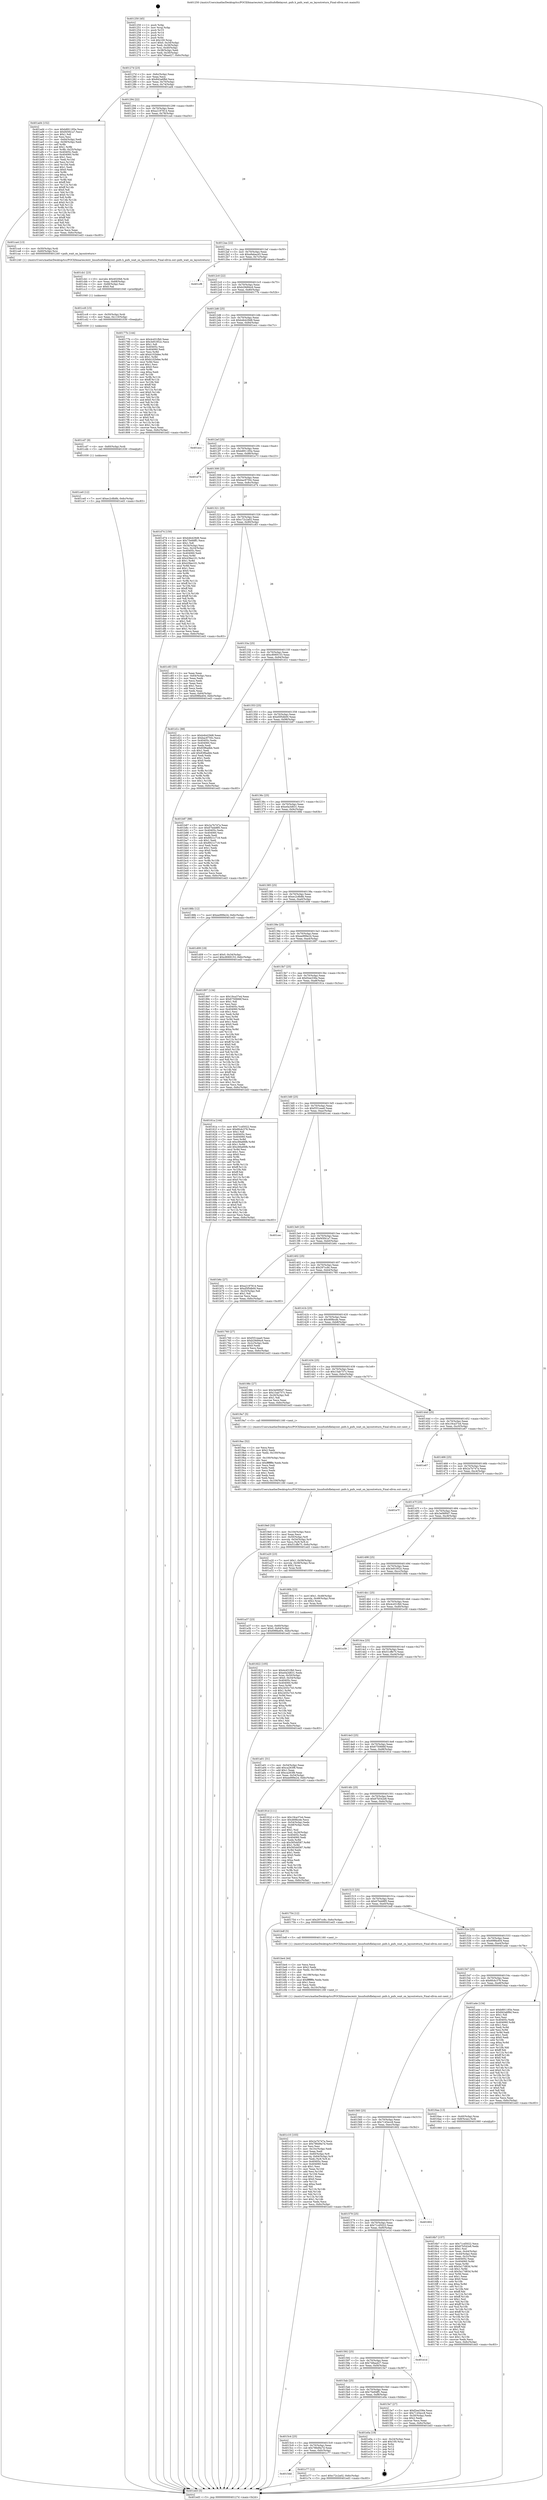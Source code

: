 digraph "0x401250" {
  label = "0x401250 (/mnt/c/Users/mathe/Desktop/tcc/POCII/binaries/extr_linuxfsnfsfilelayout..pnfs.h_pnfs_wait_on_layoutreturn_Final-ollvm.out::main(0))"
  labelloc = "t"
  node[shape=record]

  Entry [label="",width=0.3,height=0.3,shape=circle,fillcolor=black,style=filled]
  "0x40127d" [label="{
     0x40127d [23]\l
     | [instrs]\l
     &nbsp;&nbsp;0x40127d \<+3\>: mov -0x6c(%rbp),%eax\l
     &nbsp;&nbsp;0x401280 \<+2\>: mov %eax,%ecx\l
     &nbsp;&nbsp;0x401282 \<+6\>: sub $0x842a6f8d,%ecx\l
     &nbsp;&nbsp;0x401288 \<+3\>: mov %eax,-0x70(%rbp)\l
     &nbsp;&nbsp;0x40128b \<+3\>: mov %ecx,-0x74(%rbp)\l
     &nbsp;&nbsp;0x40128e \<+6\>: je 0000000000401ad4 \<main+0x884\>\l
  }"]
  "0x401ad4" [label="{
     0x401ad4 [152]\l
     | [instrs]\l
     &nbsp;&nbsp;0x401ad4 \<+5\>: mov $0xb891185e,%eax\l
     &nbsp;&nbsp;0x401ad9 \<+5\>: mov $0xf45f41a7,%ecx\l
     &nbsp;&nbsp;0x401ade \<+2\>: mov $0x1,%dl\l
     &nbsp;&nbsp;0x401ae0 \<+2\>: xor %esi,%esi\l
     &nbsp;&nbsp;0x401ae2 \<+3\>: mov -0x64(%rbp),%edi\l
     &nbsp;&nbsp;0x401ae5 \<+3\>: cmp -0x58(%rbp),%edi\l
     &nbsp;&nbsp;0x401ae8 \<+4\>: setl %r8b\l
     &nbsp;&nbsp;0x401aec \<+4\>: and $0x1,%r8b\l
     &nbsp;&nbsp;0x401af0 \<+4\>: mov %r8b,-0x25(%rbp)\l
     &nbsp;&nbsp;0x401af4 \<+7\>: mov 0x40405c,%edi\l
     &nbsp;&nbsp;0x401afb \<+8\>: mov 0x404060,%r9d\l
     &nbsp;&nbsp;0x401b03 \<+3\>: sub $0x1,%esi\l
     &nbsp;&nbsp;0x401b06 \<+3\>: mov %edi,%r10d\l
     &nbsp;&nbsp;0x401b09 \<+3\>: add %esi,%r10d\l
     &nbsp;&nbsp;0x401b0c \<+4\>: imul %r10d,%edi\l
     &nbsp;&nbsp;0x401b10 \<+3\>: and $0x1,%edi\l
     &nbsp;&nbsp;0x401b13 \<+3\>: cmp $0x0,%edi\l
     &nbsp;&nbsp;0x401b16 \<+4\>: sete %r8b\l
     &nbsp;&nbsp;0x401b1a \<+4\>: cmp $0xa,%r9d\l
     &nbsp;&nbsp;0x401b1e \<+4\>: setl %r11b\l
     &nbsp;&nbsp;0x401b22 \<+3\>: mov %r8b,%bl\l
     &nbsp;&nbsp;0x401b25 \<+3\>: xor $0xff,%bl\l
     &nbsp;&nbsp;0x401b28 \<+3\>: mov %r11b,%r14b\l
     &nbsp;&nbsp;0x401b2b \<+4\>: xor $0xff,%r14b\l
     &nbsp;&nbsp;0x401b2f \<+3\>: xor $0x0,%dl\l
     &nbsp;&nbsp;0x401b32 \<+3\>: mov %bl,%r15b\l
     &nbsp;&nbsp;0x401b35 \<+4\>: and $0x0,%r15b\l
     &nbsp;&nbsp;0x401b39 \<+3\>: and %dl,%r8b\l
     &nbsp;&nbsp;0x401b3c \<+3\>: mov %r14b,%r12b\l
     &nbsp;&nbsp;0x401b3f \<+4\>: and $0x0,%r12b\l
     &nbsp;&nbsp;0x401b43 \<+3\>: and %dl,%r11b\l
     &nbsp;&nbsp;0x401b46 \<+3\>: or %r8b,%r15b\l
     &nbsp;&nbsp;0x401b49 \<+3\>: or %r11b,%r12b\l
     &nbsp;&nbsp;0x401b4c \<+3\>: xor %r12b,%r15b\l
     &nbsp;&nbsp;0x401b4f \<+3\>: or %r14b,%bl\l
     &nbsp;&nbsp;0x401b52 \<+3\>: xor $0xff,%bl\l
     &nbsp;&nbsp;0x401b55 \<+3\>: or $0x0,%dl\l
     &nbsp;&nbsp;0x401b58 \<+2\>: and %dl,%bl\l
     &nbsp;&nbsp;0x401b5a \<+3\>: or %bl,%r15b\l
     &nbsp;&nbsp;0x401b5d \<+4\>: test $0x1,%r15b\l
     &nbsp;&nbsp;0x401b61 \<+3\>: cmovne %ecx,%eax\l
     &nbsp;&nbsp;0x401b64 \<+3\>: mov %eax,-0x6c(%rbp)\l
     &nbsp;&nbsp;0x401b67 \<+5\>: jmp 0000000000401ed3 \<main+0xc83\>\l
  }"]
  "0x401294" [label="{
     0x401294 [22]\l
     | [instrs]\l
     &nbsp;&nbsp;0x401294 \<+5\>: jmp 0000000000401299 \<main+0x49\>\l
     &nbsp;&nbsp;0x401299 \<+3\>: mov -0x70(%rbp),%eax\l
     &nbsp;&nbsp;0x40129c \<+5\>: sub $0xa2197814,%eax\l
     &nbsp;&nbsp;0x4012a1 \<+3\>: mov %eax,-0x78(%rbp)\l
     &nbsp;&nbsp;0x4012a4 \<+6\>: je 0000000000401ca4 \<main+0xa54\>\l
  }"]
  Exit [label="",width=0.3,height=0.3,shape=circle,fillcolor=black,style=filled,peripheries=2]
  "0x401ca4" [label="{
     0x401ca4 [13]\l
     | [instrs]\l
     &nbsp;&nbsp;0x401ca4 \<+4\>: mov -0x50(%rbp),%rdi\l
     &nbsp;&nbsp;0x401ca8 \<+4\>: mov -0x60(%rbp),%rsi\l
     &nbsp;&nbsp;0x401cac \<+5\>: call 0000000000401240 \<pnfs_wait_on_layoutreturn\>\l
     | [calls]\l
     &nbsp;&nbsp;0x401240 \{1\} (/mnt/c/Users/mathe/Desktop/tcc/POCII/binaries/extr_linuxfsnfsfilelayout..pnfs.h_pnfs_wait_on_layoutreturn_Final-ollvm.out::pnfs_wait_on_layoutreturn)\l
  }"]
  "0x4012aa" [label="{
     0x4012aa [22]\l
     | [instrs]\l
     &nbsp;&nbsp;0x4012aa \<+5\>: jmp 00000000004012af \<main+0x5f\>\l
     &nbsp;&nbsp;0x4012af \<+3\>: mov -0x70(%rbp),%eax\l
     &nbsp;&nbsp;0x4012b2 \<+5\>: sub $0xa9abacd3,%eax\l
     &nbsp;&nbsp;0x4012b7 \<+3\>: mov %eax,-0x7c(%rbp)\l
     &nbsp;&nbsp;0x4012ba \<+6\>: je 0000000000401cf8 \<main+0xaa8\>\l
  }"]
  "0x401ce0" [label="{
     0x401ce0 [12]\l
     | [instrs]\l
     &nbsp;&nbsp;0x401ce0 \<+7\>: movl $0xec2c8b8b,-0x6c(%rbp)\l
     &nbsp;&nbsp;0x401ce7 \<+5\>: jmp 0000000000401ed3 \<main+0xc83\>\l
  }"]
  "0x401cf8" [label="{
     0x401cf8\l
  }", style=dashed]
  "0x4012c0" [label="{
     0x4012c0 [22]\l
     | [instrs]\l
     &nbsp;&nbsp;0x4012c0 \<+5\>: jmp 00000000004012c5 \<main+0x75\>\l
     &nbsp;&nbsp;0x4012c5 \<+3\>: mov -0x70(%rbp),%eax\l
     &nbsp;&nbsp;0x4012c8 \<+5\>: sub $0xb29d94c6,%eax\l
     &nbsp;&nbsp;0x4012cd \<+3\>: mov %eax,-0x80(%rbp)\l
     &nbsp;&nbsp;0x4012d0 \<+6\>: je 000000000040177b \<main+0x52b\>\l
  }"]
  "0x401cd7" [label="{
     0x401cd7 [9]\l
     | [instrs]\l
     &nbsp;&nbsp;0x401cd7 \<+4\>: mov -0x60(%rbp),%rdi\l
     &nbsp;&nbsp;0x401cdb \<+5\>: call 0000000000401030 \<free@plt\>\l
     | [calls]\l
     &nbsp;&nbsp;0x401030 \{1\} (unknown)\l
  }"]
  "0x40177b" [label="{
     0x40177b [144]\l
     | [instrs]\l
     &nbsp;&nbsp;0x40177b \<+5\>: mov $0x4cd31fb0,%eax\l
     &nbsp;&nbsp;0x401780 \<+5\>: mov $0x3e91952c,%ecx\l
     &nbsp;&nbsp;0x401785 \<+2\>: mov $0x1,%dl\l
     &nbsp;&nbsp;0x401787 \<+7\>: mov 0x40405c,%esi\l
     &nbsp;&nbsp;0x40178e \<+7\>: mov 0x404060,%edi\l
     &nbsp;&nbsp;0x401795 \<+3\>: mov %esi,%r8d\l
     &nbsp;&nbsp;0x401798 \<+7\>: add $0xb102bfee,%r8d\l
     &nbsp;&nbsp;0x40179f \<+4\>: sub $0x1,%r8d\l
     &nbsp;&nbsp;0x4017a3 \<+7\>: sub $0xb102bfee,%r8d\l
     &nbsp;&nbsp;0x4017aa \<+4\>: imul %r8d,%esi\l
     &nbsp;&nbsp;0x4017ae \<+3\>: and $0x1,%esi\l
     &nbsp;&nbsp;0x4017b1 \<+3\>: cmp $0x0,%esi\l
     &nbsp;&nbsp;0x4017b4 \<+4\>: sete %r9b\l
     &nbsp;&nbsp;0x4017b8 \<+3\>: cmp $0xa,%edi\l
     &nbsp;&nbsp;0x4017bb \<+4\>: setl %r10b\l
     &nbsp;&nbsp;0x4017bf \<+3\>: mov %r9b,%r11b\l
     &nbsp;&nbsp;0x4017c2 \<+4\>: xor $0xff,%r11b\l
     &nbsp;&nbsp;0x4017c6 \<+3\>: mov %r10b,%bl\l
     &nbsp;&nbsp;0x4017c9 \<+3\>: xor $0xff,%bl\l
     &nbsp;&nbsp;0x4017cc \<+3\>: xor $0x0,%dl\l
     &nbsp;&nbsp;0x4017cf \<+3\>: mov %r11b,%r14b\l
     &nbsp;&nbsp;0x4017d2 \<+4\>: and $0x0,%r14b\l
     &nbsp;&nbsp;0x4017d6 \<+3\>: and %dl,%r9b\l
     &nbsp;&nbsp;0x4017d9 \<+3\>: mov %bl,%r15b\l
     &nbsp;&nbsp;0x4017dc \<+4\>: and $0x0,%r15b\l
     &nbsp;&nbsp;0x4017e0 \<+3\>: and %dl,%r10b\l
     &nbsp;&nbsp;0x4017e3 \<+3\>: or %r9b,%r14b\l
     &nbsp;&nbsp;0x4017e6 \<+3\>: or %r10b,%r15b\l
     &nbsp;&nbsp;0x4017e9 \<+3\>: xor %r15b,%r14b\l
     &nbsp;&nbsp;0x4017ec \<+3\>: or %bl,%r11b\l
     &nbsp;&nbsp;0x4017ef \<+4\>: xor $0xff,%r11b\l
     &nbsp;&nbsp;0x4017f3 \<+3\>: or $0x0,%dl\l
     &nbsp;&nbsp;0x4017f6 \<+3\>: and %dl,%r11b\l
     &nbsp;&nbsp;0x4017f9 \<+3\>: or %r11b,%r14b\l
     &nbsp;&nbsp;0x4017fc \<+4\>: test $0x1,%r14b\l
     &nbsp;&nbsp;0x401800 \<+3\>: cmovne %ecx,%eax\l
     &nbsp;&nbsp;0x401803 \<+3\>: mov %eax,-0x6c(%rbp)\l
     &nbsp;&nbsp;0x401806 \<+5\>: jmp 0000000000401ed3 \<main+0xc83\>\l
  }"]
  "0x4012d6" [label="{
     0x4012d6 [25]\l
     | [instrs]\l
     &nbsp;&nbsp;0x4012d6 \<+5\>: jmp 00000000004012db \<main+0x8b\>\l
     &nbsp;&nbsp;0x4012db \<+3\>: mov -0x70(%rbp),%eax\l
     &nbsp;&nbsp;0x4012de \<+5\>: sub $0xb4b429d8,%eax\l
     &nbsp;&nbsp;0x4012e3 \<+6\>: mov %eax,-0x84(%rbp)\l
     &nbsp;&nbsp;0x4012e9 \<+6\>: je 0000000000401ecc \<main+0xc7c\>\l
  }"]
  "0x401cc8" [label="{
     0x401cc8 [15]\l
     | [instrs]\l
     &nbsp;&nbsp;0x401cc8 \<+4\>: mov -0x50(%rbp),%rdi\l
     &nbsp;&nbsp;0x401ccc \<+6\>: mov %eax,-0x110(%rbp)\l
     &nbsp;&nbsp;0x401cd2 \<+5\>: call 0000000000401030 \<free@plt\>\l
     | [calls]\l
     &nbsp;&nbsp;0x401030 \{1\} (unknown)\l
  }"]
  "0x401ecc" [label="{
     0x401ecc\l
  }", style=dashed]
  "0x4012ef" [label="{
     0x4012ef [25]\l
     | [instrs]\l
     &nbsp;&nbsp;0x4012ef \<+5\>: jmp 00000000004012f4 \<main+0xa4\>\l
     &nbsp;&nbsp;0x4012f4 \<+3\>: mov -0x70(%rbp),%eax\l
     &nbsp;&nbsp;0x4012f7 \<+5\>: sub $0xb891185e,%eax\l
     &nbsp;&nbsp;0x4012fc \<+6\>: mov %eax,-0x88(%rbp)\l
     &nbsp;&nbsp;0x401302 \<+6\>: je 0000000000401e73 \<main+0xc23\>\l
  }"]
  "0x401cb1" [label="{
     0x401cb1 [23]\l
     | [instrs]\l
     &nbsp;&nbsp;0x401cb1 \<+10\>: movabs $0x4020b6,%rdi\l
     &nbsp;&nbsp;0x401cbb \<+3\>: mov %eax,-0x68(%rbp)\l
     &nbsp;&nbsp;0x401cbe \<+3\>: mov -0x68(%rbp),%esi\l
     &nbsp;&nbsp;0x401cc1 \<+2\>: mov $0x0,%al\l
     &nbsp;&nbsp;0x401cc3 \<+5\>: call 0000000000401040 \<printf@plt\>\l
     | [calls]\l
     &nbsp;&nbsp;0x401040 \{1\} (unknown)\l
  }"]
  "0x401e73" [label="{
     0x401e73\l
  }", style=dashed]
  "0x401308" [label="{
     0x401308 [25]\l
     | [instrs]\l
     &nbsp;&nbsp;0x401308 \<+5\>: jmp 000000000040130d \<main+0xbd\>\l
     &nbsp;&nbsp;0x40130d \<+3\>: mov -0x70(%rbp),%eax\l
     &nbsp;&nbsp;0x401310 \<+5\>: sub $0xbac9750c,%eax\l
     &nbsp;&nbsp;0x401315 \<+6\>: mov %eax,-0x8c(%rbp)\l
     &nbsp;&nbsp;0x40131b \<+6\>: je 0000000000401d74 \<main+0xb24\>\l
  }"]
  "0x4015dd" [label="{
     0x4015dd\l
  }", style=dashed]
  "0x401d74" [label="{
     0x401d74 [150]\l
     | [instrs]\l
     &nbsp;&nbsp;0x401d74 \<+5\>: mov $0xb4b429d8,%eax\l
     &nbsp;&nbsp;0x401d79 \<+5\>: mov $0x75e94ff1,%ecx\l
     &nbsp;&nbsp;0x401d7e \<+2\>: mov $0x1,%dl\l
     &nbsp;&nbsp;0x401d80 \<+3\>: mov -0x34(%rbp),%esi\l
     &nbsp;&nbsp;0x401d83 \<+3\>: mov %esi,-0x24(%rbp)\l
     &nbsp;&nbsp;0x401d86 \<+7\>: mov 0x40405c,%esi\l
     &nbsp;&nbsp;0x401d8d \<+7\>: mov 0x404060,%edi\l
     &nbsp;&nbsp;0x401d94 \<+3\>: mov %esi,%r8d\l
     &nbsp;&nbsp;0x401d97 \<+7\>: add $0x43fee101,%r8d\l
     &nbsp;&nbsp;0x401d9e \<+4\>: sub $0x1,%r8d\l
     &nbsp;&nbsp;0x401da2 \<+7\>: sub $0x43fee101,%r8d\l
     &nbsp;&nbsp;0x401da9 \<+4\>: imul %r8d,%esi\l
     &nbsp;&nbsp;0x401dad \<+3\>: and $0x1,%esi\l
     &nbsp;&nbsp;0x401db0 \<+3\>: cmp $0x0,%esi\l
     &nbsp;&nbsp;0x401db3 \<+4\>: sete %r9b\l
     &nbsp;&nbsp;0x401db7 \<+3\>: cmp $0xa,%edi\l
     &nbsp;&nbsp;0x401dba \<+4\>: setl %r10b\l
     &nbsp;&nbsp;0x401dbe \<+3\>: mov %r9b,%r11b\l
     &nbsp;&nbsp;0x401dc1 \<+4\>: xor $0xff,%r11b\l
     &nbsp;&nbsp;0x401dc5 \<+3\>: mov %r10b,%bl\l
     &nbsp;&nbsp;0x401dc8 \<+3\>: xor $0xff,%bl\l
     &nbsp;&nbsp;0x401dcb \<+3\>: xor $0x1,%dl\l
     &nbsp;&nbsp;0x401dce \<+3\>: mov %r11b,%r14b\l
     &nbsp;&nbsp;0x401dd1 \<+4\>: and $0xff,%r14b\l
     &nbsp;&nbsp;0x401dd5 \<+3\>: and %dl,%r9b\l
     &nbsp;&nbsp;0x401dd8 \<+3\>: mov %bl,%r15b\l
     &nbsp;&nbsp;0x401ddb \<+4\>: and $0xff,%r15b\l
     &nbsp;&nbsp;0x401ddf \<+3\>: and %dl,%r10b\l
     &nbsp;&nbsp;0x401de2 \<+3\>: or %r9b,%r14b\l
     &nbsp;&nbsp;0x401de5 \<+3\>: or %r10b,%r15b\l
     &nbsp;&nbsp;0x401de8 \<+3\>: xor %r15b,%r14b\l
     &nbsp;&nbsp;0x401deb \<+3\>: or %bl,%r11b\l
     &nbsp;&nbsp;0x401dee \<+4\>: xor $0xff,%r11b\l
     &nbsp;&nbsp;0x401df2 \<+3\>: or $0x1,%dl\l
     &nbsp;&nbsp;0x401df5 \<+3\>: and %dl,%r11b\l
     &nbsp;&nbsp;0x401df8 \<+3\>: or %r11b,%r14b\l
     &nbsp;&nbsp;0x401dfb \<+4\>: test $0x1,%r14b\l
     &nbsp;&nbsp;0x401dff \<+3\>: cmovne %ecx,%eax\l
     &nbsp;&nbsp;0x401e02 \<+3\>: mov %eax,-0x6c(%rbp)\l
     &nbsp;&nbsp;0x401e05 \<+5\>: jmp 0000000000401ed3 \<main+0xc83\>\l
  }"]
  "0x401321" [label="{
     0x401321 [25]\l
     | [instrs]\l
     &nbsp;&nbsp;0x401321 \<+5\>: jmp 0000000000401326 \<main+0xd6\>\l
     &nbsp;&nbsp;0x401326 \<+3\>: mov -0x70(%rbp),%eax\l
     &nbsp;&nbsp;0x401329 \<+5\>: sub $0xc72c2a02,%eax\l
     &nbsp;&nbsp;0x40132e \<+6\>: mov %eax,-0x90(%rbp)\l
     &nbsp;&nbsp;0x401334 \<+6\>: je 0000000000401c83 \<main+0xa33\>\l
  }"]
  "0x401c77" [label="{
     0x401c77 [12]\l
     | [instrs]\l
     &nbsp;&nbsp;0x401c77 \<+7\>: movl $0xc72c2a02,-0x6c(%rbp)\l
     &nbsp;&nbsp;0x401c7e \<+5\>: jmp 0000000000401ed3 \<main+0xc83\>\l
  }"]
  "0x401c83" [label="{
     0x401c83 [33]\l
     | [instrs]\l
     &nbsp;&nbsp;0x401c83 \<+2\>: xor %eax,%eax\l
     &nbsp;&nbsp;0x401c85 \<+3\>: mov -0x64(%rbp),%ecx\l
     &nbsp;&nbsp;0x401c88 \<+2\>: mov %eax,%edx\l
     &nbsp;&nbsp;0x401c8a \<+2\>: sub %ecx,%edx\l
     &nbsp;&nbsp;0x401c8c \<+2\>: mov %eax,%ecx\l
     &nbsp;&nbsp;0x401c8e \<+3\>: sub $0x1,%ecx\l
     &nbsp;&nbsp;0x401c91 \<+2\>: add %ecx,%edx\l
     &nbsp;&nbsp;0x401c93 \<+2\>: sub %edx,%eax\l
     &nbsp;&nbsp;0x401c95 \<+3\>: mov %eax,-0x64(%rbp)\l
     &nbsp;&nbsp;0x401c98 \<+7\>: movl $0x698fa404,-0x6c(%rbp)\l
     &nbsp;&nbsp;0x401c9f \<+5\>: jmp 0000000000401ed3 \<main+0xc83\>\l
  }"]
  "0x40133a" [label="{
     0x40133a [25]\l
     | [instrs]\l
     &nbsp;&nbsp;0x40133a \<+5\>: jmp 000000000040133f \<main+0xef\>\l
     &nbsp;&nbsp;0x40133f \<+3\>: mov -0x70(%rbp),%eax\l
     &nbsp;&nbsp;0x401342 \<+5\>: sub $0xc8069153,%eax\l
     &nbsp;&nbsp;0x401347 \<+6\>: mov %eax,-0x94(%rbp)\l
     &nbsp;&nbsp;0x40134d \<+6\>: je 0000000000401d1c \<main+0xacc\>\l
  }"]
  "0x4015c4" [label="{
     0x4015c4 [25]\l
     | [instrs]\l
     &nbsp;&nbsp;0x4015c4 \<+5\>: jmp 00000000004015c9 \<main+0x379\>\l
     &nbsp;&nbsp;0x4015c9 \<+3\>: mov -0x70(%rbp),%eax\l
     &nbsp;&nbsp;0x4015cc \<+5\>: sub $0x786d9a7d,%eax\l
     &nbsp;&nbsp;0x4015d1 \<+6\>: mov %eax,-0xfc(%rbp)\l
     &nbsp;&nbsp;0x4015d7 \<+6\>: je 0000000000401c77 \<main+0xa27\>\l
  }"]
  "0x401d1c" [label="{
     0x401d1c [88]\l
     | [instrs]\l
     &nbsp;&nbsp;0x401d1c \<+5\>: mov $0xb4b429d8,%eax\l
     &nbsp;&nbsp;0x401d21 \<+5\>: mov $0xbac9750c,%ecx\l
     &nbsp;&nbsp;0x401d26 \<+7\>: mov 0x40405c,%edx\l
     &nbsp;&nbsp;0x401d2d \<+7\>: mov 0x404060,%esi\l
     &nbsp;&nbsp;0x401d34 \<+2\>: mov %edx,%edi\l
     &nbsp;&nbsp;0x401d36 \<+6\>: sub $0x83f6adbb,%edi\l
     &nbsp;&nbsp;0x401d3c \<+3\>: sub $0x1,%edi\l
     &nbsp;&nbsp;0x401d3f \<+6\>: add $0x83f6adbb,%edi\l
     &nbsp;&nbsp;0x401d45 \<+3\>: imul %edi,%edx\l
     &nbsp;&nbsp;0x401d48 \<+3\>: and $0x1,%edx\l
     &nbsp;&nbsp;0x401d4b \<+3\>: cmp $0x0,%edx\l
     &nbsp;&nbsp;0x401d4e \<+4\>: sete %r8b\l
     &nbsp;&nbsp;0x401d52 \<+3\>: cmp $0xa,%esi\l
     &nbsp;&nbsp;0x401d55 \<+4\>: setl %r9b\l
     &nbsp;&nbsp;0x401d59 \<+3\>: mov %r8b,%r10b\l
     &nbsp;&nbsp;0x401d5c \<+3\>: and %r9b,%r10b\l
     &nbsp;&nbsp;0x401d5f \<+3\>: xor %r9b,%r8b\l
     &nbsp;&nbsp;0x401d62 \<+3\>: or %r8b,%r10b\l
     &nbsp;&nbsp;0x401d65 \<+4\>: test $0x1,%r10b\l
     &nbsp;&nbsp;0x401d69 \<+3\>: cmovne %ecx,%eax\l
     &nbsp;&nbsp;0x401d6c \<+3\>: mov %eax,-0x6c(%rbp)\l
     &nbsp;&nbsp;0x401d6f \<+5\>: jmp 0000000000401ed3 \<main+0xc83\>\l
  }"]
  "0x401353" [label="{
     0x401353 [25]\l
     | [instrs]\l
     &nbsp;&nbsp;0x401353 \<+5\>: jmp 0000000000401358 \<main+0x108\>\l
     &nbsp;&nbsp;0x401358 \<+3\>: mov -0x70(%rbp),%eax\l
     &nbsp;&nbsp;0x40135b \<+5\>: sub $0xd5f5db00,%eax\l
     &nbsp;&nbsp;0x401360 \<+6\>: mov %eax,-0x98(%rbp)\l
     &nbsp;&nbsp;0x401366 \<+6\>: je 0000000000401b87 \<main+0x937\>\l
  }"]
  "0x401e0a" [label="{
     0x401e0a [19]\l
     | [instrs]\l
     &nbsp;&nbsp;0x401e0a \<+3\>: mov -0x24(%rbp),%eax\l
     &nbsp;&nbsp;0x401e0d \<+7\>: add $0x100,%rsp\l
     &nbsp;&nbsp;0x401e14 \<+1\>: pop %rbx\l
     &nbsp;&nbsp;0x401e15 \<+2\>: pop %r12\l
     &nbsp;&nbsp;0x401e17 \<+2\>: pop %r14\l
     &nbsp;&nbsp;0x401e19 \<+2\>: pop %r15\l
     &nbsp;&nbsp;0x401e1b \<+1\>: pop %rbp\l
     &nbsp;&nbsp;0x401e1c \<+1\>: ret\l
  }"]
  "0x401b87" [label="{
     0x401b87 [88]\l
     | [instrs]\l
     &nbsp;&nbsp;0x401b87 \<+5\>: mov $0x2a7b747a,%eax\l
     &nbsp;&nbsp;0x401b8c \<+5\>: mov $0x67bdd8f5,%ecx\l
     &nbsp;&nbsp;0x401b91 \<+7\>: mov 0x40405c,%edx\l
     &nbsp;&nbsp;0x401b98 \<+7\>: mov 0x404060,%esi\l
     &nbsp;&nbsp;0x401b9f \<+2\>: mov %edx,%edi\l
     &nbsp;&nbsp;0x401ba1 \<+6\>: add $0x8921c718,%edi\l
     &nbsp;&nbsp;0x401ba7 \<+3\>: sub $0x1,%edi\l
     &nbsp;&nbsp;0x401baa \<+6\>: sub $0x8921c718,%edi\l
     &nbsp;&nbsp;0x401bb0 \<+3\>: imul %edi,%edx\l
     &nbsp;&nbsp;0x401bb3 \<+3\>: and $0x1,%edx\l
     &nbsp;&nbsp;0x401bb6 \<+3\>: cmp $0x0,%edx\l
     &nbsp;&nbsp;0x401bb9 \<+4\>: sete %r8b\l
     &nbsp;&nbsp;0x401bbd \<+3\>: cmp $0xa,%esi\l
     &nbsp;&nbsp;0x401bc0 \<+4\>: setl %r9b\l
     &nbsp;&nbsp;0x401bc4 \<+3\>: mov %r8b,%r10b\l
     &nbsp;&nbsp;0x401bc7 \<+3\>: and %r9b,%r10b\l
     &nbsp;&nbsp;0x401bca \<+3\>: xor %r9b,%r8b\l
     &nbsp;&nbsp;0x401bcd \<+3\>: or %r8b,%r10b\l
     &nbsp;&nbsp;0x401bd0 \<+4\>: test $0x1,%r10b\l
     &nbsp;&nbsp;0x401bd4 \<+3\>: cmovne %ecx,%eax\l
     &nbsp;&nbsp;0x401bd7 \<+3\>: mov %eax,-0x6c(%rbp)\l
     &nbsp;&nbsp;0x401bda \<+5\>: jmp 0000000000401ed3 \<main+0xc83\>\l
  }"]
  "0x40136c" [label="{
     0x40136c [25]\l
     | [instrs]\l
     &nbsp;&nbsp;0x40136c \<+5\>: jmp 0000000000401371 \<main+0x121\>\l
     &nbsp;&nbsp;0x401371 \<+3\>: mov -0x70(%rbp),%eax\l
     &nbsp;&nbsp;0x401374 \<+5\>: sub $0xe0a3d631,%eax\l
     &nbsp;&nbsp;0x401379 \<+6\>: mov %eax,-0x9c(%rbp)\l
     &nbsp;&nbsp;0x40137f \<+6\>: je 000000000040188b \<main+0x63b\>\l
  }"]
  "0x401c10" [label="{
     0x401c10 [103]\l
     | [instrs]\l
     &nbsp;&nbsp;0x401c10 \<+5\>: mov $0x2a7b747a,%ecx\l
     &nbsp;&nbsp;0x401c15 \<+5\>: mov $0x786d9a7d,%edx\l
     &nbsp;&nbsp;0x401c1a \<+2\>: xor %esi,%esi\l
     &nbsp;&nbsp;0x401c1c \<+6\>: mov -0x10c(%rbp),%edi\l
     &nbsp;&nbsp;0x401c22 \<+3\>: imul %eax,%edi\l
     &nbsp;&nbsp;0x401c25 \<+4\>: mov -0x60(%rbp),%r8\l
     &nbsp;&nbsp;0x401c29 \<+4\>: movslq -0x64(%rbp),%r9\l
     &nbsp;&nbsp;0x401c2d \<+4\>: mov %edi,(%r8,%r9,4)\l
     &nbsp;&nbsp;0x401c31 \<+7\>: mov 0x40405c,%eax\l
     &nbsp;&nbsp;0x401c38 \<+7\>: mov 0x404060,%edi\l
     &nbsp;&nbsp;0x401c3f \<+3\>: sub $0x1,%esi\l
     &nbsp;&nbsp;0x401c42 \<+3\>: mov %eax,%r10d\l
     &nbsp;&nbsp;0x401c45 \<+3\>: add %esi,%r10d\l
     &nbsp;&nbsp;0x401c48 \<+4\>: imul %r10d,%eax\l
     &nbsp;&nbsp;0x401c4c \<+3\>: and $0x1,%eax\l
     &nbsp;&nbsp;0x401c4f \<+3\>: cmp $0x0,%eax\l
     &nbsp;&nbsp;0x401c52 \<+4\>: sete %r11b\l
     &nbsp;&nbsp;0x401c56 \<+3\>: cmp $0xa,%edi\l
     &nbsp;&nbsp;0x401c59 \<+3\>: setl %bl\l
     &nbsp;&nbsp;0x401c5c \<+3\>: mov %r11b,%r14b\l
     &nbsp;&nbsp;0x401c5f \<+3\>: and %bl,%r14b\l
     &nbsp;&nbsp;0x401c62 \<+3\>: xor %bl,%r11b\l
     &nbsp;&nbsp;0x401c65 \<+3\>: or %r11b,%r14b\l
     &nbsp;&nbsp;0x401c68 \<+4\>: test $0x1,%r14b\l
     &nbsp;&nbsp;0x401c6c \<+3\>: cmovne %edx,%ecx\l
     &nbsp;&nbsp;0x401c6f \<+3\>: mov %ecx,-0x6c(%rbp)\l
     &nbsp;&nbsp;0x401c72 \<+5\>: jmp 0000000000401ed3 \<main+0xc83\>\l
  }"]
  "0x40188b" [label="{
     0x40188b [12]\l
     | [instrs]\l
     &nbsp;&nbsp;0x40188b \<+7\>: movl $0xee999e24,-0x6c(%rbp)\l
     &nbsp;&nbsp;0x401892 \<+5\>: jmp 0000000000401ed3 \<main+0xc83\>\l
  }"]
  "0x401385" [label="{
     0x401385 [25]\l
     | [instrs]\l
     &nbsp;&nbsp;0x401385 \<+5\>: jmp 000000000040138a \<main+0x13a\>\l
     &nbsp;&nbsp;0x40138a \<+3\>: mov -0x70(%rbp),%eax\l
     &nbsp;&nbsp;0x40138d \<+5\>: sub $0xec2c8b8b,%eax\l
     &nbsp;&nbsp;0x401392 \<+6\>: mov %eax,-0xa0(%rbp)\l
     &nbsp;&nbsp;0x401398 \<+6\>: je 0000000000401d09 \<main+0xab9\>\l
  }"]
  "0x401be4" [label="{
     0x401be4 [44]\l
     | [instrs]\l
     &nbsp;&nbsp;0x401be4 \<+2\>: xor %ecx,%ecx\l
     &nbsp;&nbsp;0x401be6 \<+5\>: mov $0x2,%edx\l
     &nbsp;&nbsp;0x401beb \<+6\>: mov %edx,-0x108(%rbp)\l
     &nbsp;&nbsp;0x401bf1 \<+1\>: cltd\l
     &nbsp;&nbsp;0x401bf2 \<+6\>: mov -0x108(%rbp),%esi\l
     &nbsp;&nbsp;0x401bf8 \<+2\>: idiv %esi\l
     &nbsp;&nbsp;0x401bfa \<+6\>: imul $0xfffffffe,%edx,%edx\l
     &nbsp;&nbsp;0x401c00 \<+3\>: sub $0x1,%ecx\l
     &nbsp;&nbsp;0x401c03 \<+2\>: sub %ecx,%edx\l
     &nbsp;&nbsp;0x401c05 \<+6\>: mov %edx,-0x10c(%rbp)\l
     &nbsp;&nbsp;0x401c0b \<+5\>: call 0000000000401160 \<next_i\>\l
     | [calls]\l
     &nbsp;&nbsp;0x401160 \{1\} (/mnt/c/Users/mathe/Desktop/tcc/POCII/binaries/extr_linuxfsnfsfilelayout..pnfs.h_pnfs_wait_on_layoutreturn_Final-ollvm.out::next_i)\l
  }"]
  "0x401d09" [label="{
     0x401d09 [19]\l
     | [instrs]\l
     &nbsp;&nbsp;0x401d09 \<+7\>: movl $0x0,-0x34(%rbp)\l
     &nbsp;&nbsp;0x401d10 \<+7\>: movl $0xc8069153,-0x6c(%rbp)\l
     &nbsp;&nbsp;0x401d17 \<+5\>: jmp 0000000000401ed3 \<main+0xc83\>\l
  }"]
  "0x40139e" [label="{
     0x40139e [25]\l
     | [instrs]\l
     &nbsp;&nbsp;0x40139e \<+5\>: jmp 00000000004013a3 \<main+0x153\>\l
     &nbsp;&nbsp;0x4013a3 \<+3\>: mov -0x70(%rbp),%eax\l
     &nbsp;&nbsp;0x4013a6 \<+5\>: sub $0xee999e24,%eax\l
     &nbsp;&nbsp;0x4013ab \<+6\>: mov %eax,-0xa4(%rbp)\l
     &nbsp;&nbsp;0x4013b1 \<+6\>: je 0000000000401897 \<main+0x647\>\l
  }"]
  "0x401a37" [label="{
     0x401a37 [23]\l
     | [instrs]\l
     &nbsp;&nbsp;0x401a37 \<+4\>: mov %rax,-0x60(%rbp)\l
     &nbsp;&nbsp;0x401a3b \<+7\>: movl $0x0,-0x64(%rbp)\l
     &nbsp;&nbsp;0x401a42 \<+7\>: movl $0x698fa404,-0x6c(%rbp)\l
     &nbsp;&nbsp;0x401a49 \<+5\>: jmp 0000000000401ed3 \<main+0xc83\>\l
  }"]
  "0x401897" [label="{
     0x401897 [134]\l
     | [instrs]\l
     &nbsp;&nbsp;0x401897 \<+5\>: mov $0x19ca37e4,%eax\l
     &nbsp;&nbsp;0x40189c \<+5\>: mov $0x6750666f,%ecx\l
     &nbsp;&nbsp;0x4018a1 \<+2\>: mov $0x1,%dl\l
     &nbsp;&nbsp;0x4018a3 \<+2\>: xor %esi,%esi\l
     &nbsp;&nbsp;0x4018a5 \<+7\>: mov 0x40405c,%edi\l
     &nbsp;&nbsp;0x4018ac \<+8\>: mov 0x404060,%r8d\l
     &nbsp;&nbsp;0x4018b4 \<+3\>: sub $0x1,%esi\l
     &nbsp;&nbsp;0x4018b7 \<+3\>: mov %edi,%r9d\l
     &nbsp;&nbsp;0x4018ba \<+3\>: add %esi,%r9d\l
     &nbsp;&nbsp;0x4018bd \<+4\>: imul %r9d,%edi\l
     &nbsp;&nbsp;0x4018c1 \<+3\>: and $0x1,%edi\l
     &nbsp;&nbsp;0x4018c4 \<+3\>: cmp $0x0,%edi\l
     &nbsp;&nbsp;0x4018c7 \<+4\>: sete %r10b\l
     &nbsp;&nbsp;0x4018cb \<+4\>: cmp $0xa,%r8d\l
     &nbsp;&nbsp;0x4018cf \<+4\>: setl %r11b\l
     &nbsp;&nbsp;0x4018d3 \<+3\>: mov %r10b,%bl\l
     &nbsp;&nbsp;0x4018d6 \<+3\>: xor $0xff,%bl\l
     &nbsp;&nbsp;0x4018d9 \<+3\>: mov %r11b,%r14b\l
     &nbsp;&nbsp;0x4018dc \<+4\>: xor $0xff,%r14b\l
     &nbsp;&nbsp;0x4018e0 \<+3\>: xor $0x0,%dl\l
     &nbsp;&nbsp;0x4018e3 \<+3\>: mov %bl,%r15b\l
     &nbsp;&nbsp;0x4018e6 \<+4\>: and $0x0,%r15b\l
     &nbsp;&nbsp;0x4018ea \<+3\>: and %dl,%r10b\l
     &nbsp;&nbsp;0x4018ed \<+3\>: mov %r14b,%r12b\l
     &nbsp;&nbsp;0x4018f0 \<+4\>: and $0x0,%r12b\l
     &nbsp;&nbsp;0x4018f4 \<+3\>: and %dl,%r11b\l
     &nbsp;&nbsp;0x4018f7 \<+3\>: or %r10b,%r15b\l
     &nbsp;&nbsp;0x4018fa \<+3\>: or %r11b,%r12b\l
     &nbsp;&nbsp;0x4018fd \<+3\>: xor %r12b,%r15b\l
     &nbsp;&nbsp;0x401900 \<+3\>: or %r14b,%bl\l
     &nbsp;&nbsp;0x401903 \<+3\>: xor $0xff,%bl\l
     &nbsp;&nbsp;0x401906 \<+3\>: or $0x0,%dl\l
     &nbsp;&nbsp;0x401909 \<+2\>: and %dl,%bl\l
     &nbsp;&nbsp;0x40190b \<+3\>: or %bl,%r15b\l
     &nbsp;&nbsp;0x40190e \<+4\>: test $0x1,%r15b\l
     &nbsp;&nbsp;0x401912 \<+3\>: cmovne %ecx,%eax\l
     &nbsp;&nbsp;0x401915 \<+3\>: mov %eax,-0x6c(%rbp)\l
     &nbsp;&nbsp;0x401918 \<+5\>: jmp 0000000000401ed3 \<main+0xc83\>\l
  }"]
  "0x4013b7" [label="{
     0x4013b7 [25]\l
     | [instrs]\l
     &nbsp;&nbsp;0x4013b7 \<+5\>: jmp 00000000004013bc \<main+0x16c\>\l
     &nbsp;&nbsp;0x4013bc \<+3\>: mov -0x70(%rbp),%eax\l
     &nbsp;&nbsp;0x4013bf \<+5\>: sub $0xf2ee336e,%eax\l
     &nbsp;&nbsp;0x4013c4 \<+6\>: mov %eax,-0xa8(%rbp)\l
     &nbsp;&nbsp;0x4013ca \<+6\>: je 000000000040161a \<main+0x3ca\>\l
  }"]
  "0x4019e0" [label="{
     0x4019e0 [33]\l
     | [instrs]\l
     &nbsp;&nbsp;0x4019e0 \<+6\>: mov -0x104(%rbp),%ecx\l
     &nbsp;&nbsp;0x4019e6 \<+3\>: imul %eax,%ecx\l
     &nbsp;&nbsp;0x4019e9 \<+4\>: mov -0x50(%rbp),%r8\l
     &nbsp;&nbsp;0x4019ed \<+4\>: movslq -0x54(%rbp),%r9\l
     &nbsp;&nbsp;0x4019f1 \<+4\>: mov %ecx,(%r8,%r9,4)\l
     &nbsp;&nbsp;0x4019f5 \<+7\>: movl $0x51cffe75,-0x6c(%rbp)\l
     &nbsp;&nbsp;0x4019fc \<+5\>: jmp 0000000000401ed3 \<main+0xc83\>\l
  }"]
  "0x40161a" [label="{
     0x40161a [144]\l
     | [instrs]\l
     &nbsp;&nbsp;0x40161a \<+5\>: mov $0x71cd5022,%eax\l
     &nbsp;&nbsp;0x40161f \<+5\>: mov $0x6fcdc376,%ecx\l
     &nbsp;&nbsp;0x401624 \<+2\>: mov $0x1,%dl\l
     &nbsp;&nbsp;0x401626 \<+7\>: mov 0x40405c,%esi\l
     &nbsp;&nbsp;0x40162d \<+7\>: mov 0x404060,%edi\l
     &nbsp;&nbsp;0x401634 \<+3\>: mov %esi,%r8d\l
     &nbsp;&nbsp;0x401637 \<+7\>: sub $0xc66a66fb,%r8d\l
     &nbsp;&nbsp;0x40163e \<+4\>: sub $0x1,%r8d\l
     &nbsp;&nbsp;0x401642 \<+7\>: add $0xc66a66fb,%r8d\l
     &nbsp;&nbsp;0x401649 \<+4\>: imul %r8d,%esi\l
     &nbsp;&nbsp;0x40164d \<+3\>: and $0x1,%esi\l
     &nbsp;&nbsp;0x401650 \<+3\>: cmp $0x0,%esi\l
     &nbsp;&nbsp;0x401653 \<+4\>: sete %r9b\l
     &nbsp;&nbsp;0x401657 \<+3\>: cmp $0xa,%edi\l
     &nbsp;&nbsp;0x40165a \<+4\>: setl %r10b\l
     &nbsp;&nbsp;0x40165e \<+3\>: mov %r9b,%r11b\l
     &nbsp;&nbsp;0x401661 \<+4\>: xor $0xff,%r11b\l
     &nbsp;&nbsp;0x401665 \<+3\>: mov %r10b,%bl\l
     &nbsp;&nbsp;0x401668 \<+3\>: xor $0xff,%bl\l
     &nbsp;&nbsp;0x40166b \<+3\>: xor $0x0,%dl\l
     &nbsp;&nbsp;0x40166e \<+3\>: mov %r11b,%r14b\l
     &nbsp;&nbsp;0x401671 \<+4\>: and $0x0,%r14b\l
     &nbsp;&nbsp;0x401675 \<+3\>: and %dl,%r9b\l
     &nbsp;&nbsp;0x401678 \<+3\>: mov %bl,%r15b\l
     &nbsp;&nbsp;0x40167b \<+4\>: and $0x0,%r15b\l
     &nbsp;&nbsp;0x40167f \<+3\>: and %dl,%r10b\l
     &nbsp;&nbsp;0x401682 \<+3\>: or %r9b,%r14b\l
     &nbsp;&nbsp;0x401685 \<+3\>: or %r10b,%r15b\l
     &nbsp;&nbsp;0x401688 \<+3\>: xor %r15b,%r14b\l
     &nbsp;&nbsp;0x40168b \<+3\>: or %bl,%r11b\l
     &nbsp;&nbsp;0x40168e \<+4\>: xor $0xff,%r11b\l
     &nbsp;&nbsp;0x401692 \<+3\>: or $0x0,%dl\l
     &nbsp;&nbsp;0x401695 \<+3\>: and %dl,%r11b\l
     &nbsp;&nbsp;0x401698 \<+3\>: or %r11b,%r14b\l
     &nbsp;&nbsp;0x40169b \<+4\>: test $0x1,%r14b\l
     &nbsp;&nbsp;0x40169f \<+3\>: cmovne %ecx,%eax\l
     &nbsp;&nbsp;0x4016a2 \<+3\>: mov %eax,-0x6c(%rbp)\l
     &nbsp;&nbsp;0x4016a5 \<+5\>: jmp 0000000000401ed3 \<main+0xc83\>\l
  }"]
  "0x4013d0" [label="{
     0x4013d0 [25]\l
     | [instrs]\l
     &nbsp;&nbsp;0x4013d0 \<+5\>: jmp 00000000004013d5 \<main+0x185\>\l
     &nbsp;&nbsp;0x4013d5 \<+3\>: mov -0x70(%rbp),%eax\l
     &nbsp;&nbsp;0x4013d8 \<+5\>: sub $0xf351eaa0,%eax\l
     &nbsp;&nbsp;0x4013dd \<+6\>: mov %eax,-0xac(%rbp)\l
     &nbsp;&nbsp;0x4013e3 \<+6\>: je 0000000000401cec \<main+0xa9c\>\l
  }"]
  "0x4019ac" [label="{
     0x4019ac [52]\l
     | [instrs]\l
     &nbsp;&nbsp;0x4019ac \<+2\>: xor %ecx,%ecx\l
     &nbsp;&nbsp;0x4019ae \<+5\>: mov $0x2,%edx\l
     &nbsp;&nbsp;0x4019b3 \<+6\>: mov %edx,-0x100(%rbp)\l
     &nbsp;&nbsp;0x4019b9 \<+1\>: cltd\l
     &nbsp;&nbsp;0x4019ba \<+6\>: mov -0x100(%rbp),%esi\l
     &nbsp;&nbsp;0x4019c0 \<+2\>: idiv %esi\l
     &nbsp;&nbsp;0x4019c2 \<+6\>: imul $0xfffffffe,%edx,%edx\l
     &nbsp;&nbsp;0x4019c8 \<+2\>: mov %ecx,%edi\l
     &nbsp;&nbsp;0x4019ca \<+2\>: sub %edx,%edi\l
     &nbsp;&nbsp;0x4019cc \<+2\>: mov %ecx,%edx\l
     &nbsp;&nbsp;0x4019ce \<+3\>: sub $0x1,%edx\l
     &nbsp;&nbsp;0x4019d1 \<+2\>: add %edx,%edi\l
     &nbsp;&nbsp;0x4019d3 \<+2\>: sub %edi,%ecx\l
     &nbsp;&nbsp;0x4019d5 \<+6\>: mov %ecx,-0x104(%rbp)\l
     &nbsp;&nbsp;0x4019db \<+5\>: call 0000000000401160 \<next_i\>\l
     | [calls]\l
     &nbsp;&nbsp;0x401160 \{1\} (/mnt/c/Users/mathe/Desktop/tcc/POCII/binaries/extr_linuxfsnfsfilelayout..pnfs.h_pnfs_wait_on_layoutreturn_Final-ollvm.out::next_i)\l
  }"]
  "0x401cec" [label="{
     0x401cec\l
  }", style=dashed]
  "0x4013e9" [label="{
     0x4013e9 [25]\l
     | [instrs]\l
     &nbsp;&nbsp;0x4013e9 \<+5\>: jmp 00000000004013ee \<main+0x19e\>\l
     &nbsp;&nbsp;0x4013ee \<+3\>: mov -0x70(%rbp),%eax\l
     &nbsp;&nbsp;0x4013f1 \<+5\>: sub $0xf45f41a7,%eax\l
     &nbsp;&nbsp;0x4013f6 \<+6\>: mov %eax,-0xb0(%rbp)\l
     &nbsp;&nbsp;0x4013fc \<+6\>: je 0000000000401b6c \<main+0x91c\>\l
  }"]
  "0x401822" [label="{
     0x401822 [105]\l
     | [instrs]\l
     &nbsp;&nbsp;0x401822 \<+5\>: mov $0x4cd31fb0,%ecx\l
     &nbsp;&nbsp;0x401827 \<+5\>: mov $0xe0a3d631,%edx\l
     &nbsp;&nbsp;0x40182c \<+4\>: mov %rax,-0x50(%rbp)\l
     &nbsp;&nbsp;0x401830 \<+7\>: movl $0x0,-0x54(%rbp)\l
     &nbsp;&nbsp;0x401837 \<+7\>: mov 0x40405c,%esi\l
     &nbsp;&nbsp;0x40183e \<+8\>: mov 0x404060,%r8d\l
     &nbsp;&nbsp;0x401846 \<+3\>: mov %esi,%r9d\l
     &nbsp;&nbsp;0x401849 \<+7\>: add $0x2455c743,%r9d\l
     &nbsp;&nbsp;0x401850 \<+4\>: sub $0x1,%r9d\l
     &nbsp;&nbsp;0x401854 \<+7\>: sub $0x2455c743,%r9d\l
     &nbsp;&nbsp;0x40185b \<+4\>: imul %r9d,%esi\l
     &nbsp;&nbsp;0x40185f \<+3\>: and $0x1,%esi\l
     &nbsp;&nbsp;0x401862 \<+3\>: cmp $0x0,%esi\l
     &nbsp;&nbsp;0x401865 \<+4\>: sete %r10b\l
     &nbsp;&nbsp;0x401869 \<+4\>: cmp $0xa,%r8d\l
     &nbsp;&nbsp;0x40186d \<+4\>: setl %r11b\l
     &nbsp;&nbsp;0x401871 \<+3\>: mov %r10b,%bl\l
     &nbsp;&nbsp;0x401874 \<+3\>: and %r11b,%bl\l
     &nbsp;&nbsp;0x401877 \<+3\>: xor %r11b,%r10b\l
     &nbsp;&nbsp;0x40187a \<+3\>: or %r10b,%bl\l
     &nbsp;&nbsp;0x40187d \<+3\>: test $0x1,%bl\l
     &nbsp;&nbsp;0x401880 \<+3\>: cmovne %edx,%ecx\l
     &nbsp;&nbsp;0x401883 \<+3\>: mov %ecx,-0x6c(%rbp)\l
     &nbsp;&nbsp;0x401886 \<+5\>: jmp 0000000000401ed3 \<main+0xc83\>\l
  }"]
  "0x401b6c" [label="{
     0x401b6c [27]\l
     | [instrs]\l
     &nbsp;&nbsp;0x401b6c \<+5\>: mov $0xa2197814,%eax\l
     &nbsp;&nbsp;0x401b71 \<+5\>: mov $0xd5f5db00,%ecx\l
     &nbsp;&nbsp;0x401b76 \<+3\>: mov -0x25(%rbp),%dl\l
     &nbsp;&nbsp;0x401b79 \<+3\>: test $0x1,%dl\l
     &nbsp;&nbsp;0x401b7c \<+3\>: cmovne %ecx,%eax\l
     &nbsp;&nbsp;0x401b7f \<+3\>: mov %eax,-0x6c(%rbp)\l
     &nbsp;&nbsp;0x401b82 \<+5\>: jmp 0000000000401ed3 \<main+0xc83\>\l
  }"]
  "0x401402" [label="{
     0x401402 [25]\l
     | [instrs]\l
     &nbsp;&nbsp;0x401402 \<+5\>: jmp 0000000000401407 \<main+0x1b7\>\l
     &nbsp;&nbsp;0x401407 \<+3\>: mov -0x70(%rbp),%eax\l
     &nbsp;&nbsp;0x40140a \<+5\>: sub $0x297cc8c,%eax\l
     &nbsp;&nbsp;0x40140f \<+6\>: mov %eax,-0xb4(%rbp)\l
     &nbsp;&nbsp;0x401415 \<+6\>: je 0000000000401760 \<main+0x510\>\l
  }"]
  "0x4016b7" [label="{
     0x4016b7 [157]\l
     | [instrs]\l
     &nbsp;&nbsp;0x4016b7 \<+5\>: mov $0x71cd5022,%ecx\l
     &nbsp;&nbsp;0x4016bc \<+5\>: mov $0x67b542e8,%edx\l
     &nbsp;&nbsp;0x4016c1 \<+3\>: mov $0x1,%sil\l
     &nbsp;&nbsp;0x4016c4 \<+3\>: mov %eax,-0x44(%rbp)\l
     &nbsp;&nbsp;0x4016c7 \<+3\>: mov -0x44(%rbp),%eax\l
     &nbsp;&nbsp;0x4016ca \<+3\>: mov %eax,-0x2c(%rbp)\l
     &nbsp;&nbsp;0x4016cd \<+7\>: mov 0x40405c,%eax\l
     &nbsp;&nbsp;0x4016d4 \<+8\>: mov 0x404060,%r8d\l
     &nbsp;&nbsp;0x4016dc \<+3\>: mov %eax,%r9d\l
     &nbsp;&nbsp;0x4016df \<+7\>: add $0x5a17d83d,%r9d\l
     &nbsp;&nbsp;0x4016e6 \<+4\>: sub $0x1,%r9d\l
     &nbsp;&nbsp;0x4016ea \<+7\>: sub $0x5a17d83d,%r9d\l
     &nbsp;&nbsp;0x4016f1 \<+4\>: imul %r9d,%eax\l
     &nbsp;&nbsp;0x4016f5 \<+3\>: and $0x1,%eax\l
     &nbsp;&nbsp;0x4016f8 \<+3\>: cmp $0x0,%eax\l
     &nbsp;&nbsp;0x4016fb \<+4\>: sete %r10b\l
     &nbsp;&nbsp;0x4016ff \<+4\>: cmp $0xa,%r8d\l
     &nbsp;&nbsp;0x401703 \<+4\>: setl %r11b\l
     &nbsp;&nbsp;0x401707 \<+3\>: mov %r10b,%bl\l
     &nbsp;&nbsp;0x40170a \<+3\>: xor $0xff,%bl\l
     &nbsp;&nbsp;0x40170d \<+3\>: mov %r11b,%r14b\l
     &nbsp;&nbsp;0x401710 \<+4\>: xor $0xff,%r14b\l
     &nbsp;&nbsp;0x401714 \<+4\>: xor $0x1,%sil\l
     &nbsp;&nbsp;0x401718 \<+3\>: mov %bl,%r15b\l
     &nbsp;&nbsp;0x40171b \<+4\>: and $0xff,%r15b\l
     &nbsp;&nbsp;0x40171f \<+3\>: and %sil,%r10b\l
     &nbsp;&nbsp;0x401722 \<+3\>: mov %r14b,%r12b\l
     &nbsp;&nbsp;0x401725 \<+4\>: and $0xff,%r12b\l
     &nbsp;&nbsp;0x401729 \<+3\>: and %sil,%r11b\l
     &nbsp;&nbsp;0x40172c \<+3\>: or %r10b,%r15b\l
     &nbsp;&nbsp;0x40172f \<+3\>: or %r11b,%r12b\l
     &nbsp;&nbsp;0x401732 \<+3\>: xor %r12b,%r15b\l
     &nbsp;&nbsp;0x401735 \<+3\>: or %r14b,%bl\l
     &nbsp;&nbsp;0x401738 \<+3\>: xor $0xff,%bl\l
     &nbsp;&nbsp;0x40173b \<+4\>: or $0x1,%sil\l
     &nbsp;&nbsp;0x40173f \<+3\>: and %sil,%bl\l
     &nbsp;&nbsp;0x401742 \<+3\>: or %bl,%r15b\l
     &nbsp;&nbsp;0x401745 \<+4\>: test $0x1,%r15b\l
     &nbsp;&nbsp;0x401749 \<+3\>: cmovne %edx,%ecx\l
     &nbsp;&nbsp;0x40174c \<+3\>: mov %ecx,-0x6c(%rbp)\l
     &nbsp;&nbsp;0x40174f \<+5\>: jmp 0000000000401ed3 \<main+0xc83\>\l
  }"]
  "0x401760" [label="{
     0x401760 [27]\l
     | [instrs]\l
     &nbsp;&nbsp;0x401760 \<+5\>: mov $0xf351eaa0,%eax\l
     &nbsp;&nbsp;0x401765 \<+5\>: mov $0xb29d94c6,%ecx\l
     &nbsp;&nbsp;0x40176a \<+3\>: mov -0x2c(%rbp),%edx\l
     &nbsp;&nbsp;0x40176d \<+3\>: cmp $0x0,%edx\l
     &nbsp;&nbsp;0x401770 \<+3\>: cmove %ecx,%eax\l
     &nbsp;&nbsp;0x401773 \<+3\>: mov %eax,-0x6c(%rbp)\l
     &nbsp;&nbsp;0x401776 \<+5\>: jmp 0000000000401ed3 \<main+0xc83\>\l
  }"]
  "0x40141b" [label="{
     0x40141b [25]\l
     | [instrs]\l
     &nbsp;&nbsp;0x40141b \<+5\>: jmp 0000000000401420 \<main+0x1d0\>\l
     &nbsp;&nbsp;0x401420 \<+3\>: mov -0x70(%rbp),%eax\l
     &nbsp;&nbsp;0x401423 \<+5\>: sub $0x469bcde,%eax\l
     &nbsp;&nbsp;0x401428 \<+6\>: mov %eax,-0xb8(%rbp)\l
     &nbsp;&nbsp;0x40142e \<+6\>: je 000000000040198c \<main+0x73c\>\l
  }"]
  "0x401250" [label="{
     0x401250 [45]\l
     | [instrs]\l
     &nbsp;&nbsp;0x401250 \<+1\>: push %rbp\l
     &nbsp;&nbsp;0x401251 \<+3\>: mov %rsp,%rbp\l
     &nbsp;&nbsp;0x401254 \<+2\>: push %r15\l
     &nbsp;&nbsp;0x401256 \<+2\>: push %r14\l
     &nbsp;&nbsp;0x401258 \<+2\>: push %r12\l
     &nbsp;&nbsp;0x40125a \<+1\>: push %rbx\l
     &nbsp;&nbsp;0x40125b \<+7\>: sub $0x100,%rsp\l
     &nbsp;&nbsp;0x401262 \<+7\>: movl $0x0,-0x34(%rbp)\l
     &nbsp;&nbsp;0x401269 \<+3\>: mov %edi,-0x38(%rbp)\l
     &nbsp;&nbsp;0x40126c \<+4\>: mov %rsi,-0x40(%rbp)\l
     &nbsp;&nbsp;0x401270 \<+3\>: mov -0x38(%rbp),%edi\l
     &nbsp;&nbsp;0x401273 \<+3\>: mov %edi,-0x30(%rbp)\l
     &nbsp;&nbsp;0x401276 \<+7\>: movl $0x748aa427,-0x6c(%rbp)\l
  }"]
  "0x40198c" [label="{
     0x40198c [27]\l
     | [instrs]\l
     &nbsp;&nbsp;0x40198c \<+5\>: mov $0x3e06f0d7,%eax\l
     &nbsp;&nbsp;0x401991 \<+5\>: mov $0x15ab757c,%ecx\l
     &nbsp;&nbsp;0x401996 \<+3\>: mov -0x26(%rbp),%dl\l
     &nbsp;&nbsp;0x401999 \<+3\>: test $0x1,%dl\l
     &nbsp;&nbsp;0x40199c \<+3\>: cmovne %ecx,%eax\l
     &nbsp;&nbsp;0x40199f \<+3\>: mov %eax,-0x6c(%rbp)\l
     &nbsp;&nbsp;0x4019a2 \<+5\>: jmp 0000000000401ed3 \<main+0xc83\>\l
  }"]
  "0x401434" [label="{
     0x401434 [25]\l
     | [instrs]\l
     &nbsp;&nbsp;0x401434 \<+5\>: jmp 0000000000401439 \<main+0x1e9\>\l
     &nbsp;&nbsp;0x401439 \<+3\>: mov -0x70(%rbp),%eax\l
     &nbsp;&nbsp;0x40143c \<+5\>: sub $0x15ab757c,%eax\l
     &nbsp;&nbsp;0x401441 \<+6\>: mov %eax,-0xbc(%rbp)\l
     &nbsp;&nbsp;0x401447 \<+6\>: je 00000000004019a7 \<main+0x757\>\l
  }"]
  "0x401ed3" [label="{
     0x401ed3 [5]\l
     | [instrs]\l
     &nbsp;&nbsp;0x401ed3 \<+5\>: jmp 000000000040127d \<main+0x2d\>\l
  }"]
  "0x4019a7" [label="{
     0x4019a7 [5]\l
     | [instrs]\l
     &nbsp;&nbsp;0x4019a7 \<+5\>: call 0000000000401160 \<next_i\>\l
     | [calls]\l
     &nbsp;&nbsp;0x401160 \{1\} (/mnt/c/Users/mathe/Desktop/tcc/POCII/binaries/extr_linuxfsnfsfilelayout..pnfs.h_pnfs_wait_on_layoutreturn_Final-ollvm.out::next_i)\l
  }"]
  "0x40144d" [label="{
     0x40144d [25]\l
     | [instrs]\l
     &nbsp;&nbsp;0x40144d \<+5\>: jmp 0000000000401452 \<main+0x202\>\l
     &nbsp;&nbsp;0x401452 \<+3\>: mov -0x70(%rbp),%eax\l
     &nbsp;&nbsp;0x401455 \<+5\>: sub $0x19ca37e4,%eax\l
     &nbsp;&nbsp;0x40145a \<+6\>: mov %eax,-0xc0(%rbp)\l
     &nbsp;&nbsp;0x401460 \<+6\>: je 0000000000401e67 \<main+0xc17\>\l
  }"]
  "0x4015ab" [label="{
     0x4015ab [25]\l
     | [instrs]\l
     &nbsp;&nbsp;0x4015ab \<+5\>: jmp 00000000004015b0 \<main+0x360\>\l
     &nbsp;&nbsp;0x4015b0 \<+3\>: mov -0x70(%rbp),%eax\l
     &nbsp;&nbsp;0x4015b3 \<+5\>: sub $0x75e94ff1,%eax\l
     &nbsp;&nbsp;0x4015b8 \<+6\>: mov %eax,-0xf8(%rbp)\l
     &nbsp;&nbsp;0x4015be \<+6\>: je 0000000000401e0a \<main+0xbba\>\l
  }"]
  "0x401e67" [label="{
     0x401e67\l
  }", style=dashed]
  "0x401466" [label="{
     0x401466 [25]\l
     | [instrs]\l
     &nbsp;&nbsp;0x401466 \<+5\>: jmp 000000000040146b \<main+0x21b\>\l
     &nbsp;&nbsp;0x40146b \<+3\>: mov -0x70(%rbp),%eax\l
     &nbsp;&nbsp;0x40146e \<+5\>: sub $0x2a7b747a,%eax\l
     &nbsp;&nbsp;0x401473 \<+6\>: mov %eax,-0xc4(%rbp)\l
     &nbsp;&nbsp;0x401479 \<+6\>: je 0000000000401e7f \<main+0xc2f\>\l
  }"]
  "0x4015e7" [label="{
     0x4015e7 [27]\l
     | [instrs]\l
     &nbsp;&nbsp;0x4015e7 \<+5\>: mov $0xf2ee336e,%eax\l
     &nbsp;&nbsp;0x4015ec \<+5\>: mov $0x7145ecc8,%ecx\l
     &nbsp;&nbsp;0x4015f1 \<+3\>: mov -0x30(%rbp),%edx\l
     &nbsp;&nbsp;0x4015f4 \<+3\>: cmp $0x2,%edx\l
     &nbsp;&nbsp;0x4015f7 \<+3\>: cmovne %ecx,%eax\l
     &nbsp;&nbsp;0x4015fa \<+3\>: mov %eax,-0x6c(%rbp)\l
     &nbsp;&nbsp;0x4015fd \<+5\>: jmp 0000000000401ed3 \<main+0xc83\>\l
  }"]
  "0x401e7f" [label="{
     0x401e7f\l
  }", style=dashed]
  "0x40147f" [label="{
     0x40147f [25]\l
     | [instrs]\l
     &nbsp;&nbsp;0x40147f \<+5\>: jmp 0000000000401484 \<main+0x234\>\l
     &nbsp;&nbsp;0x401484 \<+3\>: mov -0x70(%rbp),%eax\l
     &nbsp;&nbsp;0x401487 \<+5\>: sub $0x3e06f0d7,%eax\l
     &nbsp;&nbsp;0x40148c \<+6\>: mov %eax,-0xc8(%rbp)\l
     &nbsp;&nbsp;0x401492 \<+6\>: je 0000000000401a20 \<main+0x7d0\>\l
  }"]
  "0x401592" [label="{
     0x401592 [25]\l
     | [instrs]\l
     &nbsp;&nbsp;0x401592 \<+5\>: jmp 0000000000401597 \<main+0x347\>\l
     &nbsp;&nbsp;0x401597 \<+3\>: mov -0x70(%rbp),%eax\l
     &nbsp;&nbsp;0x40159a \<+5\>: sub $0x748aa427,%eax\l
     &nbsp;&nbsp;0x40159f \<+6\>: mov %eax,-0xf4(%rbp)\l
     &nbsp;&nbsp;0x4015a5 \<+6\>: je 00000000004015e7 \<main+0x397\>\l
  }"]
  "0x401a20" [label="{
     0x401a20 [23]\l
     | [instrs]\l
     &nbsp;&nbsp;0x401a20 \<+7\>: movl $0x1,-0x58(%rbp)\l
     &nbsp;&nbsp;0x401a27 \<+4\>: movslq -0x58(%rbp),%rax\l
     &nbsp;&nbsp;0x401a2b \<+4\>: shl $0x2,%rax\l
     &nbsp;&nbsp;0x401a2f \<+3\>: mov %rax,%rdi\l
     &nbsp;&nbsp;0x401a32 \<+5\>: call 0000000000401050 \<malloc@plt\>\l
     | [calls]\l
     &nbsp;&nbsp;0x401050 \{1\} (unknown)\l
  }"]
  "0x401498" [label="{
     0x401498 [25]\l
     | [instrs]\l
     &nbsp;&nbsp;0x401498 \<+5\>: jmp 000000000040149d \<main+0x24d\>\l
     &nbsp;&nbsp;0x40149d \<+3\>: mov -0x70(%rbp),%eax\l
     &nbsp;&nbsp;0x4014a0 \<+5\>: sub $0x3e91952c,%eax\l
     &nbsp;&nbsp;0x4014a5 \<+6\>: mov %eax,-0xcc(%rbp)\l
     &nbsp;&nbsp;0x4014ab \<+6\>: je 000000000040180b \<main+0x5bb\>\l
  }"]
  "0x401e1d" [label="{
     0x401e1d\l
  }", style=dashed]
  "0x40180b" [label="{
     0x40180b [23]\l
     | [instrs]\l
     &nbsp;&nbsp;0x40180b \<+7\>: movl $0x1,-0x48(%rbp)\l
     &nbsp;&nbsp;0x401812 \<+4\>: movslq -0x48(%rbp),%rax\l
     &nbsp;&nbsp;0x401816 \<+4\>: shl $0x2,%rax\l
     &nbsp;&nbsp;0x40181a \<+3\>: mov %rax,%rdi\l
     &nbsp;&nbsp;0x40181d \<+5\>: call 0000000000401050 \<malloc@plt\>\l
     | [calls]\l
     &nbsp;&nbsp;0x401050 \{1\} (unknown)\l
  }"]
  "0x4014b1" [label="{
     0x4014b1 [25]\l
     | [instrs]\l
     &nbsp;&nbsp;0x4014b1 \<+5\>: jmp 00000000004014b6 \<main+0x266\>\l
     &nbsp;&nbsp;0x4014b6 \<+3\>: mov -0x70(%rbp),%eax\l
     &nbsp;&nbsp;0x4014b9 \<+5\>: sub $0x4cd31fb0,%eax\l
     &nbsp;&nbsp;0x4014be \<+6\>: mov %eax,-0xd0(%rbp)\l
     &nbsp;&nbsp;0x4014c4 \<+6\>: je 0000000000401e39 \<main+0xbe9\>\l
  }"]
  "0x401579" [label="{
     0x401579 [25]\l
     | [instrs]\l
     &nbsp;&nbsp;0x401579 \<+5\>: jmp 000000000040157e \<main+0x32e\>\l
     &nbsp;&nbsp;0x40157e \<+3\>: mov -0x70(%rbp),%eax\l
     &nbsp;&nbsp;0x401581 \<+5\>: sub $0x71cd5022,%eax\l
     &nbsp;&nbsp;0x401586 \<+6\>: mov %eax,-0xf0(%rbp)\l
     &nbsp;&nbsp;0x40158c \<+6\>: je 0000000000401e1d \<main+0xbcd\>\l
  }"]
  "0x401e39" [label="{
     0x401e39\l
  }", style=dashed]
  "0x4014ca" [label="{
     0x4014ca [25]\l
     | [instrs]\l
     &nbsp;&nbsp;0x4014ca \<+5\>: jmp 00000000004014cf \<main+0x27f\>\l
     &nbsp;&nbsp;0x4014cf \<+3\>: mov -0x70(%rbp),%eax\l
     &nbsp;&nbsp;0x4014d2 \<+5\>: sub $0x51cffe75,%eax\l
     &nbsp;&nbsp;0x4014d7 \<+6\>: mov %eax,-0xd4(%rbp)\l
     &nbsp;&nbsp;0x4014dd \<+6\>: je 0000000000401a01 \<main+0x7b1\>\l
  }"]
  "0x401602" [label="{
     0x401602\l
  }", style=dashed]
  "0x401a01" [label="{
     0x401a01 [31]\l
     | [instrs]\l
     &nbsp;&nbsp;0x401a01 \<+3\>: mov -0x54(%rbp),%eax\l
     &nbsp;&nbsp;0x401a04 \<+5\>: add $0xca263f8,%eax\l
     &nbsp;&nbsp;0x401a09 \<+3\>: add $0x1,%eax\l
     &nbsp;&nbsp;0x401a0c \<+5\>: sub $0xca263f8,%eax\l
     &nbsp;&nbsp;0x401a11 \<+3\>: mov %eax,-0x54(%rbp)\l
     &nbsp;&nbsp;0x401a14 \<+7\>: movl $0xee999e24,-0x6c(%rbp)\l
     &nbsp;&nbsp;0x401a1b \<+5\>: jmp 0000000000401ed3 \<main+0xc83\>\l
  }"]
  "0x4014e3" [label="{
     0x4014e3 [25]\l
     | [instrs]\l
     &nbsp;&nbsp;0x4014e3 \<+5\>: jmp 00000000004014e8 \<main+0x298\>\l
     &nbsp;&nbsp;0x4014e8 \<+3\>: mov -0x70(%rbp),%eax\l
     &nbsp;&nbsp;0x4014eb \<+5\>: sub $0x6750666f,%eax\l
     &nbsp;&nbsp;0x4014f0 \<+6\>: mov %eax,-0xd8(%rbp)\l
     &nbsp;&nbsp;0x4014f6 \<+6\>: je 000000000040191d \<main+0x6cd\>\l
  }"]
  "0x401560" [label="{
     0x401560 [25]\l
     | [instrs]\l
     &nbsp;&nbsp;0x401560 \<+5\>: jmp 0000000000401565 \<main+0x315\>\l
     &nbsp;&nbsp;0x401565 \<+3\>: mov -0x70(%rbp),%eax\l
     &nbsp;&nbsp;0x401568 \<+5\>: sub $0x7145ecc8,%eax\l
     &nbsp;&nbsp;0x40156d \<+6\>: mov %eax,-0xec(%rbp)\l
     &nbsp;&nbsp;0x401573 \<+6\>: je 0000000000401602 \<main+0x3b2\>\l
  }"]
  "0x40191d" [label="{
     0x40191d [111]\l
     | [instrs]\l
     &nbsp;&nbsp;0x40191d \<+5\>: mov $0x19ca37e4,%eax\l
     &nbsp;&nbsp;0x401922 \<+5\>: mov $0x469bcde,%ecx\l
     &nbsp;&nbsp;0x401927 \<+3\>: mov -0x54(%rbp),%edx\l
     &nbsp;&nbsp;0x40192a \<+3\>: cmp -0x48(%rbp),%edx\l
     &nbsp;&nbsp;0x40192d \<+4\>: setl %sil\l
     &nbsp;&nbsp;0x401931 \<+4\>: and $0x1,%sil\l
     &nbsp;&nbsp;0x401935 \<+4\>: mov %sil,-0x26(%rbp)\l
     &nbsp;&nbsp;0x401939 \<+7\>: mov 0x40405c,%edx\l
     &nbsp;&nbsp;0x401940 \<+7\>: mov 0x404060,%edi\l
     &nbsp;&nbsp;0x401947 \<+3\>: mov %edx,%r8d\l
     &nbsp;&nbsp;0x40194a \<+7\>: sub $0x565dd587,%r8d\l
     &nbsp;&nbsp;0x401951 \<+4\>: sub $0x1,%r8d\l
     &nbsp;&nbsp;0x401955 \<+7\>: add $0x565dd587,%r8d\l
     &nbsp;&nbsp;0x40195c \<+4\>: imul %r8d,%edx\l
     &nbsp;&nbsp;0x401960 \<+3\>: and $0x1,%edx\l
     &nbsp;&nbsp;0x401963 \<+3\>: cmp $0x0,%edx\l
     &nbsp;&nbsp;0x401966 \<+4\>: sete %sil\l
     &nbsp;&nbsp;0x40196a \<+3\>: cmp $0xa,%edi\l
     &nbsp;&nbsp;0x40196d \<+4\>: setl %r9b\l
     &nbsp;&nbsp;0x401971 \<+3\>: mov %sil,%r10b\l
     &nbsp;&nbsp;0x401974 \<+3\>: and %r9b,%r10b\l
     &nbsp;&nbsp;0x401977 \<+3\>: xor %r9b,%sil\l
     &nbsp;&nbsp;0x40197a \<+3\>: or %sil,%r10b\l
     &nbsp;&nbsp;0x40197d \<+4\>: test $0x1,%r10b\l
     &nbsp;&nbsp;0x401981 \<+3\>: cmovne %ecx,%eax\l
     &nbsp;&nbsp;0x401984 \<+3\>: mov %eax,-0x6c(%rbp)\l
     &nbsp;&nbsp;0x401987 \<+5\>: jmp 0000000000401ed3 \<main+0xc83\>\l
  }"]
  "0x4014fc" [label="{
     0x4014fc [25]\l
     | [instrs]\l
     &nbsp;&nbsp;0x4014fc \<+5\>: jmp 0000000000401501 \<main+0x2b1\>\l
     &nbsp;&nbsp;0x401501 \<+3\>: mov -0x70(%rbp),%eax\l
     &nbsp;&nbsp;0x401504 \<+5\>: sub $0x67b542e8,%eax\l
     &nbsp;&nbsp;0x401509 \<+6\>: mov %eax,-0xdc(%rbp)\l
     &nbsp;&nbsp;0x40150f \<+6\>: je 0000000000401754 \<main+0x504\>\l
  }"]
  "0x4016aa" [label="{
     0x4016aa [13]\l
     | [instrs]\l
     &nbsp;&nbsp;0x4016aa \<+4\>: mov -0x40(%rbp),%rax\l
     &nbsp;&nbsp;0x4016ae \<+4\>: mov 0x8(%rax),%rdi\l
     &nbsp;&nbsp;0x4016b2 \<+5\>: call 0000000000401060 \<atoi@plt\>\l
     | [calls]\l
     &nbsp;&nbsp;0x401060 \{1\} (unknown)\l
  }"]
  "0x401754" [label="{
     0x401754 [12]\l
     | [instrs]\l
     &nbsp;&nbsp;0x401754 \<+7\>: movl $0x297cc8c,-0x6c(%rbp)\l
     &nbsp;&nbsp;0x40175b \<+5\>: jmp 0000000000401ed3 \<main+0xc83\>\l
  }"]
  "0x401515" [label="{
     0x401515 [25]\l
     | [instrs]\l
     &nbsp;&nbsp;0x401515 \<+5\>: jmp 000000000040151a \<main+0x2ca\>\l
     &nbsp;&nbsp;0x40151a \<+3\>: mov -0x70(%rbp),%eax\l
     &nbsp;&nbsp;0x40151d \<+5\>: sub $0x67bdd8f5,%eax\l
     &nbsp;&nbsp;0x401522 \<+6\>: mov %eax,-0xe0(%rbp)\l
     &nbsp;&nbsp;0x401528 \<+6\>: je 0000000000401bdf \<main+0x98f\>\l
  }"]
  "0x401547" [label="{
     0x401547 [25]\l
     | [instrs]\l
     &nbsp;&nbsp;0x401547 \<+5\>: jmp 000000000040154c \<main+0x2fc\>\l
     &nbsp;&nbsp;0x40154c \<+3\>: mov -0x70(%rbp),%eax\l
     &nbsp;&nbsp;0x40154f \<+5\>: sub $0x6fcdc376,%eax\l
     &nbsp;&nbsp;0x401554 \<+6\>: mov %eax,-0xe8(%rbp)\l
     &nbsp;&nbsp;0x40155a \<+6\>: je 00000000004016aa \<main+0x45a\>\l
  }"]
  "0x401bdf" [label="{
     0x401bdf [5]\l
     | [instrs]\l
     &nbsp;&nbsp;0x401bdf \<+5\>: call 0000000000401160 \<next_i\>\l
     | [calls]\l
     &nbsp;&nbsp;0x401160 \{1\} (/mnt/c/Users/mathe/Desktop/tcc/POCII/binaries/extr_linuxfsnfsfilelayout..pnfs.h_pnfs_wait_on_layoutreturn_Final-ollvm.out::next_i)\l
  }"]
  "0x40152e" [label="{
     0x40152e [25]\l
     | [instrs]\l
     &nbsp;&nbsp;0x40152e \<+5\>: jmp 0000000000401533 \<main+0x2e3\>\l
     &nbsp;&nbsp;0x401533 \<+3\>: mov -0x70(%rbp),%eax\l
     &nbsp;&nbsp;0x401536 \<+5\>: sub $0x698fa404,%eax\l
     &nbsp;&nbsp;0x40153b \<+6\>: mov %eax,-0xe4(%rbp)\l
     &nbsp;&nbsp;0x401541 \<+6\>: je 0000000000401a4e \<main+0x7fe\>\l
  }"]
  "0x401a4e" [label="{
     0x401a4e [134]\l
     | [instrs]\l
     &nbsp;&nbsp;0x401a4e \<+5\>: mov $0xb891185e,%eax\l
     &nbsp;&nbsp;0x401a53 \<+5\>: mov $0x842a6f8d,%ecx\l
     &nbsp;&nbsp;0x401a58 \<+2\>: mov $0x1,%dl\l
     &nbsp;&nbsp;0x401a5a \<+2\>: xor %esi,%esi\l
     &nbsp;&nbsp;0x401a5c \<+7\>: mov 0x40405c,%edi\l
     &nbsp;&nbsp;0x401a63 \<+8\>: mov 0x404060,%r8d\l
     &nbsp;&nbsp;0x401a6b \<+3\>: sub $0x1,%esi\l
     &nbsp;&nbsp;0x401a6e \<+3\>: mov %edi,%r9d\l
     &nbsp;&nbsp;0x401a71 \<+3\>: add %esi,%r9d\l
     &nbsp;&nbsp;0x401a74 \<+4\>: imul %r9d,%edi\l
     &nbsp;&nbsp;0x401a78 \<+3\>: and $0x1,%edi\l
     &nbsp;&nbsp;0x401a7b \<+3\>: cmp $0x0,%edi\l
     &nbsp;&nbsp;0x401a7e \<+4\>: sete %r10b\l
     &nbsp;&nbsp;0x401a82 \<+4\>: cmp $0xa,%r8d\l
     &nbsp;&nbsp;0x401a86 \<+4\>: setl %r11b\l
     &nbsp;&nbsp;0x401a8a \<+3\>: mov %r10b,%bl\l
     &nbsp;&nbsp;0x401a8d \<+3\>: xor $0xff,%bl\l
     &nbsp;&nbsp;0x401a90 \<+3\>: mov %r11b,%r14b\l
     &nbsp;&nbsp;0x401a93 \<+4\>: xor $0xff,%r14b\l
     &nbsp;&nbsp;0x401a97 \<+3\>: xor $0x0,%dl\l
     &nbsp;&nbsp;0x401a9a \<+3\>: mov %bl,%r15b\l
     &nbsp;&nbsp;0x401a9d \<+4\>: and $0x0,%r15b\l
     &nbsp;&nbsp;0x401aa1 \<+3\>: and %dl,%r10b\l
     &nbsp;&nbsp;0x401aa4 \<+3\>: mov %r14b,%r12b\l
     &nbsp;&nbsp;0x401aa7 \<+4\>: and $0x0,%r12b\l
     &nbsp;&nbsp;0x401aab \<+3\>: and %dl,%r11b\l
     &nbsp;&nbsp;0x401aae \<+3\>: or %r10b,%r15b\l
     &nbsp;&nbsp;0x401ab1 \<+3\>: or %r11b,%r12b\l
     &nbsp;&nbsp;0x401ab4 \<+3\>: xor %r12b,%r15b\l
     &nbsp;&nbsp;0x401ab7 \<+3\>: or %r14b,%bl\l
     &nbsp;&nbsp;0x401aba \<+3\>: xor $0xff,%bl\l
     &nbsp;&nbsp;0x401abd \<+3\>: or $0x0,%dl\l
     &nbsp;&nbsp;0x401ac0 \<+2\>: and %dl,%bl\l
     &nbsp;&nbsp;0x401ac2 \<+3\>: or %bl,%r15b\l
     &nbsp;&nbsp;0x401ac5 \<+4\>: test $0x1,%r15b\l
     &nbsp;&nbsp;0x401ac9 \<+3\>: cmovne %ecx,%eax\l
     &nbsp;&nbsp;0x401acc \<+3\>: mov %eax,-0x6c(%rbp)\l
     &nbsp;&nbsp;0x401acf \<+5\>: jmp 0000000000401ed3 \<main+0xc83\>\l
  }"]
  Entry -> "0x401250" [label=" 1"]
  "0x40127d" -> "0x401ad4" [label=" 2"]
  "0x40127d" -> "0x401294" [label=" 30"]
  "0x401e0a" -> Exit [label=" 1"]
  "0x401294" -> "0x401ca4" [label=" 1"]
  "0x401294" -> "0x4012aa" [label=" 29"]
  "0x401d74" -> "0x401ed3" [label=" 1"]
  "0x4012aa" -> "0x401cf8" [label=" 0"]
  "0x4012aa" -> "0x4012c0" [label=" 29"]
  "0x401d1c" -> "0x401ed3" [label=" 1"]
  "0x4012c0" -> "0x40177b" [label=" 1"]
  "0x4012c0" -> "0x4012d6" [label=" 28"]
  "0x401d09" -> "0x401ed3" [label=" 1"]
  "0x4012d6" -> "0x401ecc" [label=" 0"]
  "0x4012d6" -> "0x4012ef" [label=" 28"]
  "0x401ce0" -> "0x401ed3" [label=" 1"]
  "0x4012ef" -> "0x401e73" [label=" 0"]
  "0x4012ef" -> "0x401308" [label=" 28"]
  "0x401cd7" -> "0x401ce0" [label=" 1"]
  "0x401308" -> "0x401d74" [label=" 1"]
  "0x401308" -> "0x401321" [label=" 27"]
  "0x401cc8" -> "0x401cd7" [label=" 1"]
  "0x401321" -> "0x401c83" [label=" 1"]
  "0x401321" -> "0x40133a" [label=" 26"]
  "0x401cb1" -> "0x401cc8" [label=" 1"]
  "0x40133a" -> "0x401d1c" [label=" 1"]
  "0x40133a" -> "0x401353" [label=" 25"]
  "0x401c83" -> "0x401ed3" [label=" 1"]
  "0x401353" -> "0x401b87" [label=" 1"]
  "0x401353" -> "0x40136c" [label=" 24"]
  "0x401c77" -> "0x401ed3" [label=" 1"]
  "0x40136c" -> "0x40188b" [label=" 1"]
  "0x40136c" -> "0x401385" [label=" 23"]
  "0x4015c4" -> "0x401c77" [label=" 1"]
  "0x401385" -> "0x401d09" [label=" 1"]
  "0x401385" -> "0x40139e" [label=" 22"]
  "0x401ca4" -> "0x401cb1" [label=" 1"]
  "0x40139e" -> "0x401897" [label=" 2"]
  "0x40139e" -> "0x4013b7" [label=" 20"]
  "0x4015ab" -> "0x4015c4" [label=" 1"]
  "0x4013b7" -> "0x40161a" [label=" 1"]
  "0x4013b7" -> "0x4013d0" [label=" 19"]
  "0x4015ab" -> "0x401e0a" [label=" 1"]
  "0x4013d0" -> "0x401cec" [label=" 0"]
  "0x4013d0" -> "0x4013e9" [label=" 19"]
  "0x4015c4" -> "0x4015dd" [label=" 0"]
  "0x4013e9" -> "0x401b6c" [label=" 2"]
  "0x4013e9" -> "0x401402" [label=" 17"]
  "0x401c10" -> "0x401ed3" [label=" 1"]
  "0x401402" -> "0x401760" [label=" 1"]
  "0x401402" -> "0x40141b" [label=" 16"]
  "0x401be4" -> "0x401c10" [label=" 1"]
  "0x40141b" -> "0x40198c" [label=" 2"]
  "0x40141b" -> "0x401434" [label=" 14"]
  "0x401bdf" -> "0x401be4" [label=" 1"]
  "0x401434" -> "0x4019a7" [label=" 1"]
  "0x401434" -> "0x40144d" [label=" 13"]
  "0x401b87" -> "0x401ed3" [label=" 1"]
  "0x40144d" -> "0x401e67" [label=" 0"]
  "0x40144d" -> "0x401466" [label=" 13"]
  "0x401b6c" -> "0x401ed3" [label=" 2"]
  "0x401466" -> "0x401e7f" [label=" 0"]
  "0x401466" -> "0x40147f" [label=" 13"]
  "0x401ad4" -> "0x401ed3" [label=" 2"]
  "0x40147f" -> "0x401a20" [label=" 1"]
  "0x40147f" -> "0x401498" [label=" 12"]
  "0x401a37" -> "0x401ed3" [label=" 1"]
  "0x401498" -> "0x40180b" [label=" 1"]
  "0x401498" -> "0x4014b1" [label=" 11"]
  "0x401a20" -> "0x401a37" [label=" 1"]
  "0x4014b1" -> "0x401e39" [label=" 0"]
  "0x4014b1" -> "0x4014ca" [label=" 11"]
  "0x4019e0" -> "0x401ed3" [label=" 1"]
  "0x4014ca" -> "0x401a01" [label=" 1"]
  "0x4014ca" -> "0x4014e3" [label=" 10"]
  "0x4019ac" -> "0x4019e0" [label=" 1"]
  "0x4014e3" -> "0x40191d" [label=" 2"]
  "0x4014e3" -> "0x4014fc" [label=" 8"]
  "0x40198c" -> "0x401ed3" [label=" 2"]
  "0x4014fc" -> "0x401754" [label=" 1"]
  "0x4014fc" -> "0x401515" [label=" 7"]
  "0x40191d" -> "0x401ed3" [label=" 2"]
  "0x401515" -> "0x401bdf" [label=" 1"]
  "0x401515" -> "0x40152e" [label=" 6"]
  "0x40188b" -> "0x401ed3" [label=" 1"]
  "0x40152e" -> "0x401a4e" [label=" 2"]
  "0x40152e" -> "0x401547" [label=" 4"]
  "0x401897" -> "0x401ed3" [label=" 2"]
  "0x401547" -> "0x4016aa" [label=" 1"]
  "0x401547" -> "0x401560" [label=" 3"]
  "0x4019a7" -> "0x4019ac" [label=" 1"]
  "0x401560" -> "0x401602" [label=" 0"]
  "0x401560" -> "0x401579" [label=" 3"]
  "0x401a01" -> "0x401ed3" [label=" 1"]
  "0x401579" -> "0x401e1d" [label=" 0"]
  "0x401579" -> "0x401592" [label=" 3"]
  "0x401a4e" -> "0x401ed3" [label=" 2"]
  "0x401592" -> "0x4015e7" [label=" 1"]
  "0x401592" -> "0x4015ab" [label=" 2"]
  "0x4015e7" -> "0x401ed3" [label=" 1"]
  "0x401250" -> "0x40127d" [label=" 1"]
  "0x401ed3" -> "0x40127d" [label=" 31"]
  "0x40161a" -> "0x401ed3" [label=" 1"]
  "0x4016aa" -> "0x4016b7" [label=" 1"]
  "0x4016b7" -> "0x401ed3" [label=" 1"]
  "0x401754" -> "0x401ed3" [label=" 1"]
  "0x401760" -> "0x401ed3" [label=" 1"]
  "0x40177b" -> "0x401ed3" [label=" 1"]
  "0x40180b" -> "0x401822" [label=" 1"]
  "0x401822" -> "0x401ed3" [label=" 1"]
}
